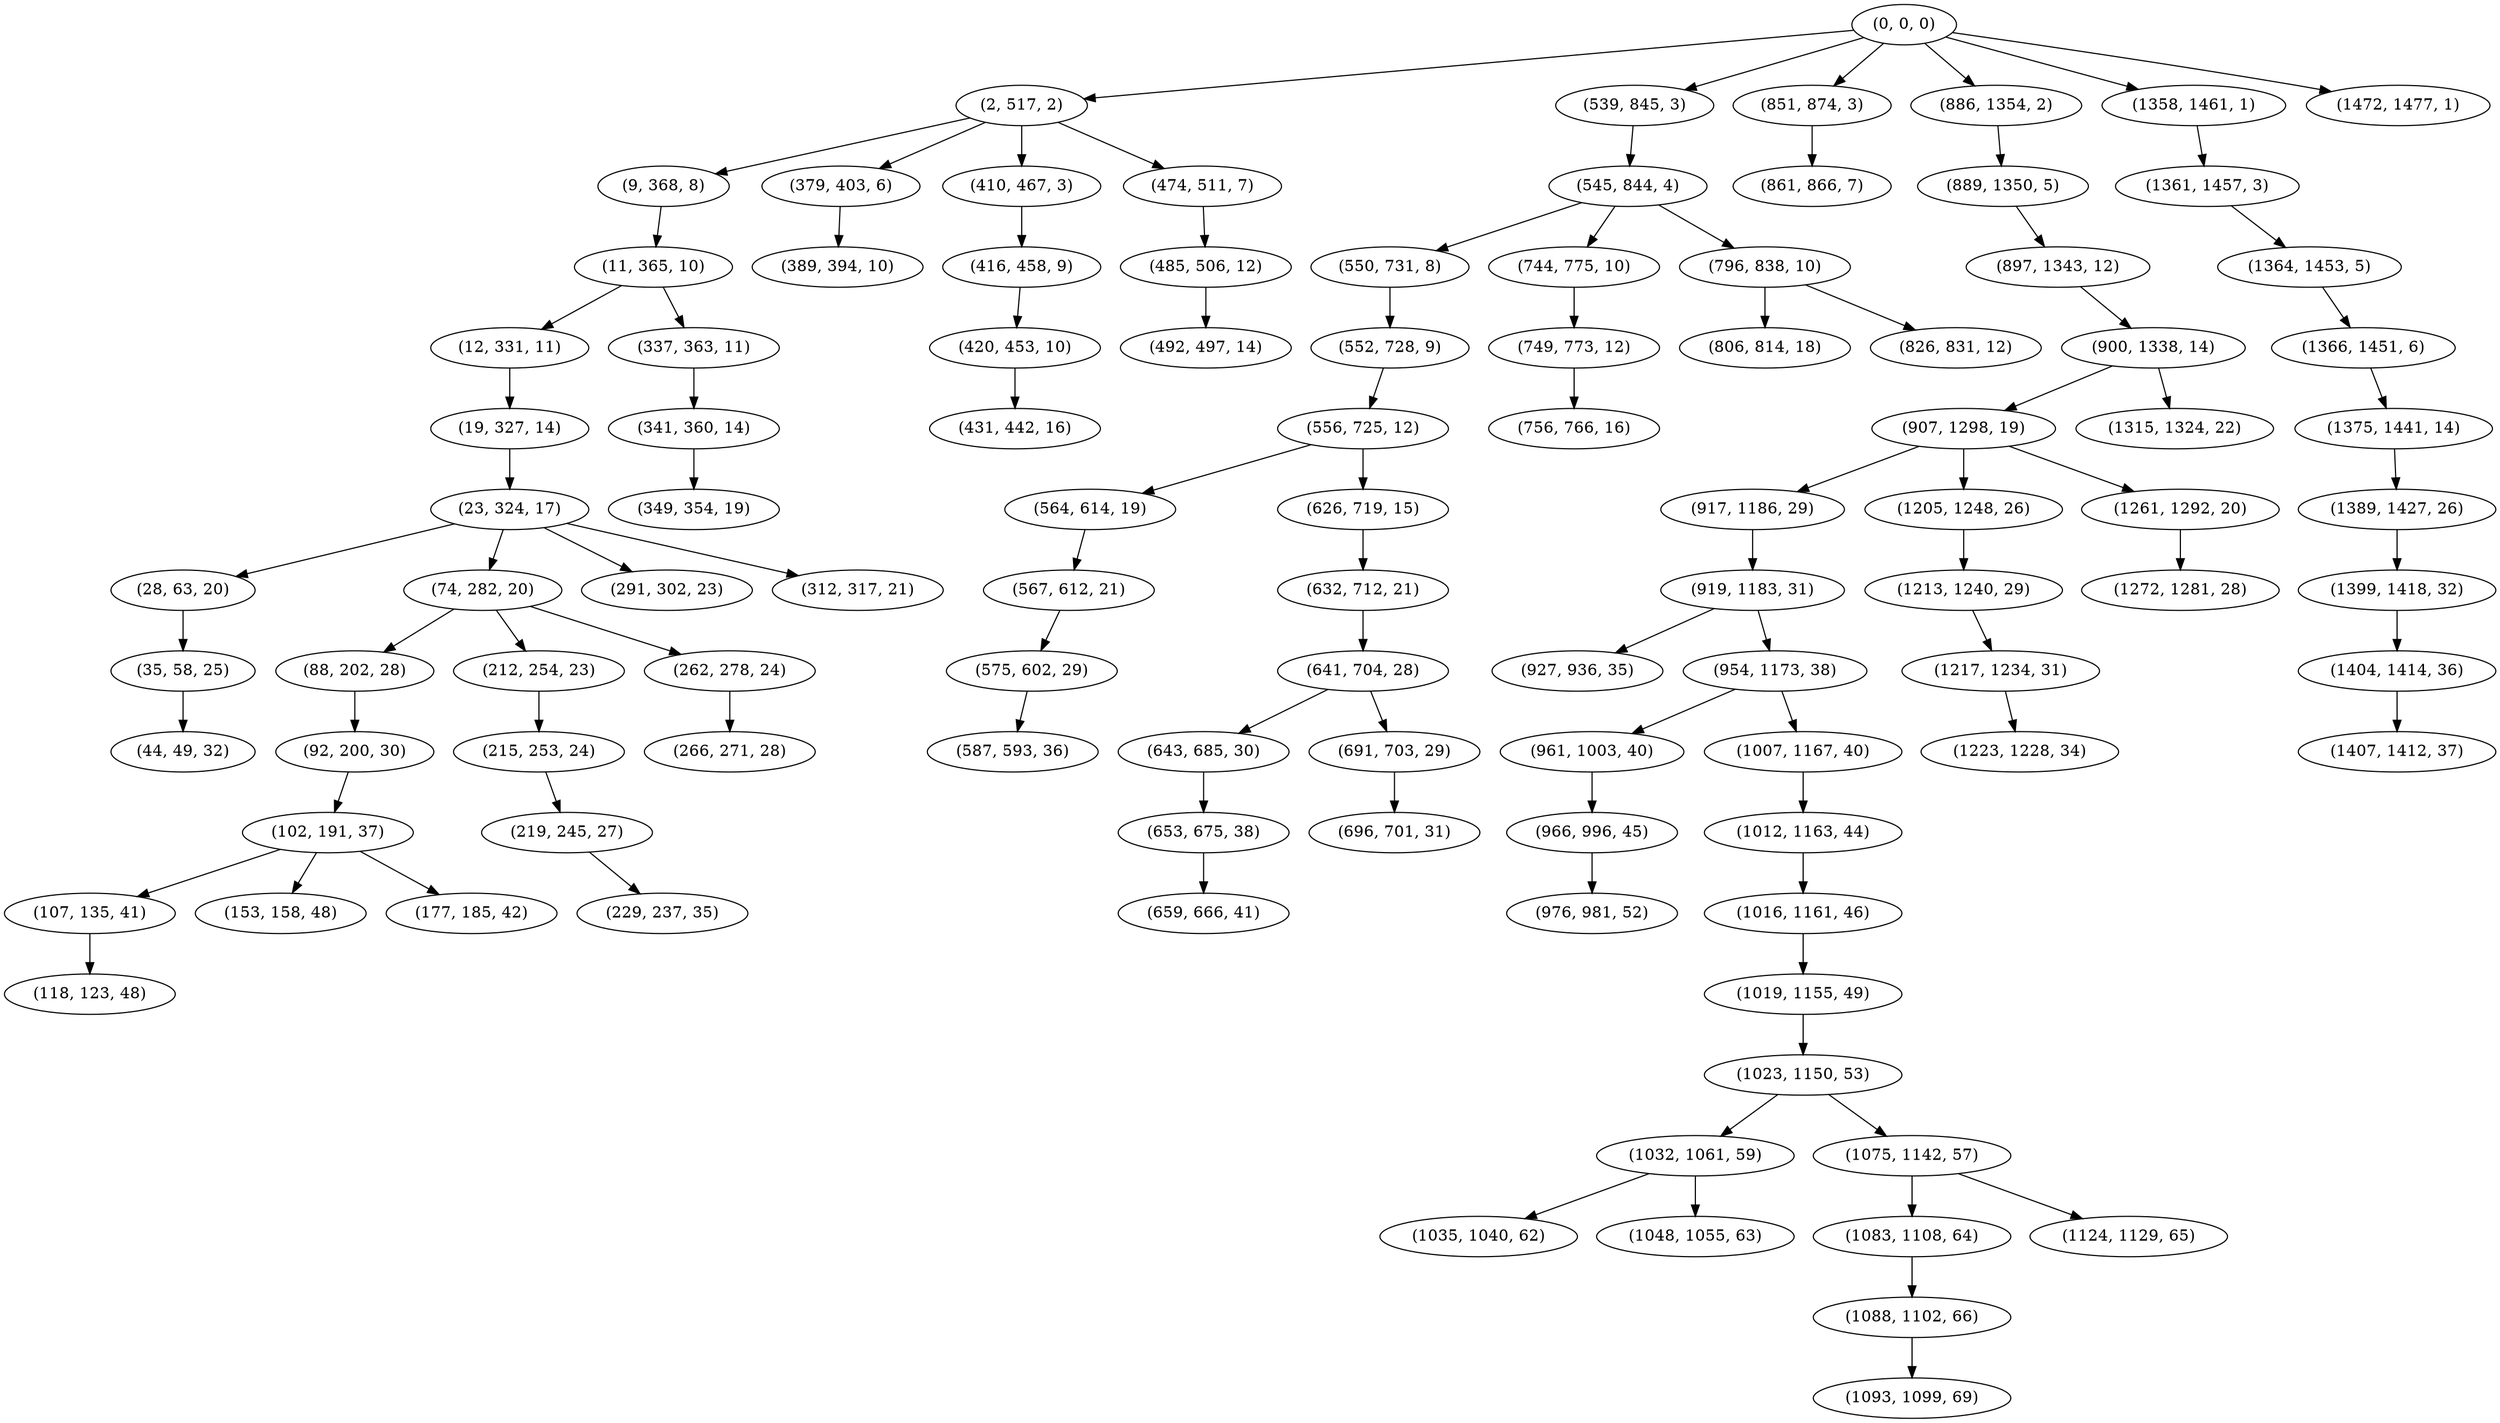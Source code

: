 digraph tree {
    "(0, 0, 0)";
    "(2, 517, 2)";
    "(9, 368, 8)";
    "(11, 365, 10)";
    "(12, 331, 11)";
    "(19, 327, 14)";
    "(23, 324, 17)";
    "(28, 63, 20)";
    "(35, 58, 25)";
    "(44, 49, 32)";
    "(74, 282, 20)";
    "(88, 202, 28)";
    "(92, 200, 30)";
    "(102, 191, 37)";
    "(107, 135, 41)";
    "(118, 123, 48)";
    "(153, 158, 48)";
    "(177, 185, 42)";
    "(212, 254, 23)";
    "(215, 253, 24)";
    "(219, 245, 27)";
    "(229, 237, 35)";
    "(262, 278, 24)";
    "(266, 271, 28)";
    "(291, 302, 23)";
    "(312, 317, 21)";
    "(337, 363, 11)";
    "(341, 360, 14)";
    "(349, 354, 19)";
    "(379, 403, 6)";
    "(389, 394, 10)";
    "(410, 467, 3)";
    "(416, 458, 9)";
    "(420, 453, 10)";
    "(431, 442, 16)";
    "(474, 511, 7)";
    "(485, 506, 12)";
    "(492, 497, 14)";
    "(539, 845, 3)";
    "(545, 844, 4)";
    "(550, 731, 8)";
    "(552, 728, 9)";
    "(556, 725, 12)";
    "(564, 614, 19)";
    "(567, 612, 21)";
    "(575, 602, 29)";
    "(587, 593, 36)";
    "(626, 719, 15)";
    "(632, 712, 21)";
    "(641, 704, 28)";
    "(643, 685, 30)";
    "(653, 675, 38)";
    "(659, 666, 41)";
    "(691, 703, 29)";
    "(696, 701, 31)";
    "(744, 775, 10)";
    "(749, 773, 12)";
    "(756, 766, 16)";
    "(796, 838, 10)";
    "(806, 814, 18)";
    "(826, 831, 12)";
    "(851, 874, 3)";
    "(861, 866, 7)";
    "(886, 1354, 2)";
    "(889, 1350, 5)";
    "(897, 1343, 12)";
    "(900, 1338, 14)";
    "(907, 1298, 19)";
    "(917, 1186, 29)";
    "(919, 1183, 31)";
    "(927, 936, 35)";
    "(954, 1173, 38)";
    "(961, 1003, 40)";
    "(966, 996, 45)";
    "(976, 981, 52)";
    "(1007, 1167, 40)";
    "(1012, 1163, 44)";
    "(1016, 1161, 46)";
    "(1019, 1155, 49)";
    "(1023, 1150, 53)";
    "(1032, 1061, 59)";
    "(1035, 1040, 62)";
    "(1048, 1055, 63)";
    "(1075, 1142, 57)";
    "(1083, 1108, 64)";
    "(1088, 1102, 66)";
    "(1093, 1099, 69)";
    "(1124, 1129, 65)";
    "(1205, 1248, 26)";
    "(1213, 1240, 29)";
    "(1217, 1234, 31)";
    "(1223, 1228, 34)";
    "(1261, 1292, 20)";
    "(1272, 1281, 28)";
    "(1315, 1324, 22)";
    "(1358, 1461, 1)";
    "(1361, 1457, 3)";
    "(1364, 1453, 5)";
    "(1366, 1451, 6)";
    "(1375, 1441, 14)";
    "(1389, 1427, 26)";
    "(1399, 1418, 32)";
    "(1404, 1414, 36)";
    "(1407, 1412, 37)";
    "(1472, 1477, 1)";
    "(0, 0, 0)" -> "(2, 517, 2)";
    "(0, 0, 0)" -> "(539, 845, 3)";
    "(0, 0, 0)" -> "(851, 874, 3)";
    "(0, 0, 0)" -> "(886, 1354, 2)";
    "(0, 0, 0)" -> "(1358, 1461, 1)";
    "(0, 0, 0)" -> "(1472, 1477, 1)";
    "(2, 517, 2)" -> "(9, 368, 8)";
    "(2, 517, 2)" -> "(379, 403, 6)";
    "(2, 517, 2)" -> "(410, 467, 3)";
    "(2, 517, 2)" -> "(474, 511, 7)";
    "(9, 368, 8)" -> "(11, 365, 10)";
    "(11, 365, 10)" -> "(12, 331, 11)";
    "(11, 365, 10)" -> "(337, 363, 11)";
    "(12, 331, 11)" -> "(19, 327, 14)";
    "(19, 327, 14)" -> "(23, 324, 17)";
    "(23, 324, 17)" -> "(28, 63, 20)";
    "(23, 324, 17)" -> "(74, 282, 20)";
    "(23, 324, 17)" -> "(291, 302, 23)";
    "(23, 324, 17)" -> "(312, 317, 21)";
    "(28, 63, 20)" -> "(35, 58, 25)";
    "(35, 58, 25)" -> "(44, 49, 32)";
    "(74, 282, 20)" -> "(88, 202, 28)";
    "(74, 282, 20)" -> "(212, 254, 23)";
    "(74, 282, 20)" -> "(262, 278, 24)";
    "(88, 202, 28)" -> "(92, 200, 30)";
    "(92, 200, 30)" -> "(102, 191, 37)";
    "(102, 191, 37)" -> "(107, 135, 41)";
    "(102, 191, 37)" -> "(153, 158, 48)";
    "(102, 191, 37)" -> "(177, 185, 42)";
    "(107, 135, 41)" -> "(118, 123, 48)";
    "(212, 254, 23)" -> "(215, 253, 24)";
    "(215, 253, 24)" -> "(219, 245, 27)";
    "(219, 245, 27)" -> "(229, 237, 35)";
    "(262, 278, 24)" -> "(266, 271, 28)";
    "(337, 363, 11)" -> "(341, 360, 14)";
    "(341, 360, 14)" -> "(349, 354, 19)";
    "(379, 403, 6)" -> "(389, 394, 10)";
    "(410, 467, 3)" -> "(416, 458, 9)";
    "(416, 458, 9)" -> "(420, 453, 10)";
    "(420, 453, 10)" -> "(431, 442, 16)";
    "(474, 511, 7)" -> "(485, 506, 12)";
    "(485, 506, 12)" -> "(492, 497, 14)";
    "(539, 845, 3)" -> "(545, 844, 4)";
    "(545, 844, 4)" -> "(550, 731, 8)";
    "(545, 844, 4)" -> "(744, 775, 10)";
    "(545, 844, 4)" -> "(796, 838, 10)";
    "(550, 731, 8)" -> "(552, 728, 9)";
    "(552, 728, 9)" -> "(556, 725, 12)";
    "(556, 725, 12)" -> "(564, 614, 19)";
    "(556, 725, 12)" -> "(626, 719, 15)";
    "(564, 614, 19)" -> "(567, 612, 21)";
    "(567, 612, 21)" -> "(575, 602, 29)";
    "(575, 602, 29)" -> "(587, 593, 36)";
    "(626, 719, 15)" -> "(632, 712, 21)";
    "(632, 712, 21)" -> "(641, 704, 28)";
    "(641, 704, 28)" -> "(643, 685, 30)";
    "(641, 704, 28)" -> "(691, 703, 29)";
    "(643, 685, 30)" -> "(653, 675, 38)";
    "(653, 675, 38)" -> "(659, 666, 41)";
    "(691, 703, 29)" -> "(696, 701, 31)";
    "(744, 775, 10)" -> "(749, 773, 12)";
    "(749, 773, 12)" -> "(756, 766, 16)";
    "(796, 838, 10)" -> "(806, 814, 18)";
    "(796, 838, 10)" -> "(826, 831, 12)";
    "(851, 874, 3)" -> "(861, 866, 7)";
    "(886, 1354, 2)" -> "(889, 1350, 5)";
    "(889, 1350, 5)" -> "(897, 1343, 12)";
    "(897, 1343, 12)" -> "(900, 1338, 14)";
    "(900, 1338, 14)" -> "(907, 1298, 19)";
    "(900, 1338, 14)" -> "(1315, 1324, 22)";
    "(907, 1298, 19)" -> "(917, 1186, 29)";
    "(907, 1298, 19)" -> "(1205, 1248, 26)";
    "(907, 1298, 19)" -> "(1261, 1292, 20)";
    "(917, 1186, 29)" -> "(919, 1183, 31)";
    "(919, 1183, 31)" -> "(927, 936, 35)";
    "(919, 1183, 31)" -> "(954, 1173, 38)";
    "(954, 1173, 38)" -> "(961, 1003, 40)";
    "(954, 1173, 38)" -> "(1007, 1167, 40)";
    "(961, 1003, 40)" -> "(966, 996, 45)";
    "(966, 996, 45)" -> "(976, 981, 52)";
    "(1007, 1167, 40)" -> "(1012, 1163, 44)";
    "(1012, 1163, 44)" -> "(1016, 1161, 46)";
    "(1016, 1161, 46)" -> "(1019, 1155, 49)";
    "(1019, 1155, 49)" -> "(1023, 1150, 53)";
    "(1023, 1150, 53)" -> "(1032, 1061, 59)";
    "(1023, 1150, 53)" -> "(1075, 1142, 57)";
    "(1032, 1061, 59)" -> "(1035, 1040, 62)";
    "(1032, 1061, 59)" -> "(1048, 1055, 63)";
    "(1075, 1142, 57)" -> "(1083, 1108, 64)";
    "(1075, 1142, 57)" -> "(1124, 1129, 65)";
    "(1083, 1108, 64)" -> "(1088, 1102, 66)";
    "(1088, 1102, 66)" -> "(1093, 1099, 69)";
    "(1205, 1248, 26)" -> "(1213, 1240, 29)";
    "(1213, 1240, 29)" -> "(1217, 1234, 31)";
    "(1217, 1234, 31)" -> "(1223, 1228, 34)";
    "(1261, 1292, 20)" -> "(1272, 1281, 28)";
    "(1358, 1461, 1)" -> "(1361, 1457, 3)";
    "(1361, 1457, 3)" -> "(1364, 1453, 5)";
    "(1364, 1453, 5)" -> "(1366, 1451, 6)";
    "(1366, 1451, 6)" -> "(1375, 1441, 14)";
    "(1375, 1441, 14)" -> "(1389, 1427, 26)";
    "(1389, 1427, 26)" -> "(1399, 1418, 32)";
    "(1399, 1418, 32)" -> "(1404, 1414, 36)";
    "(1404, 1414, 36)" -> "(1407, 1412, 37)";
}
